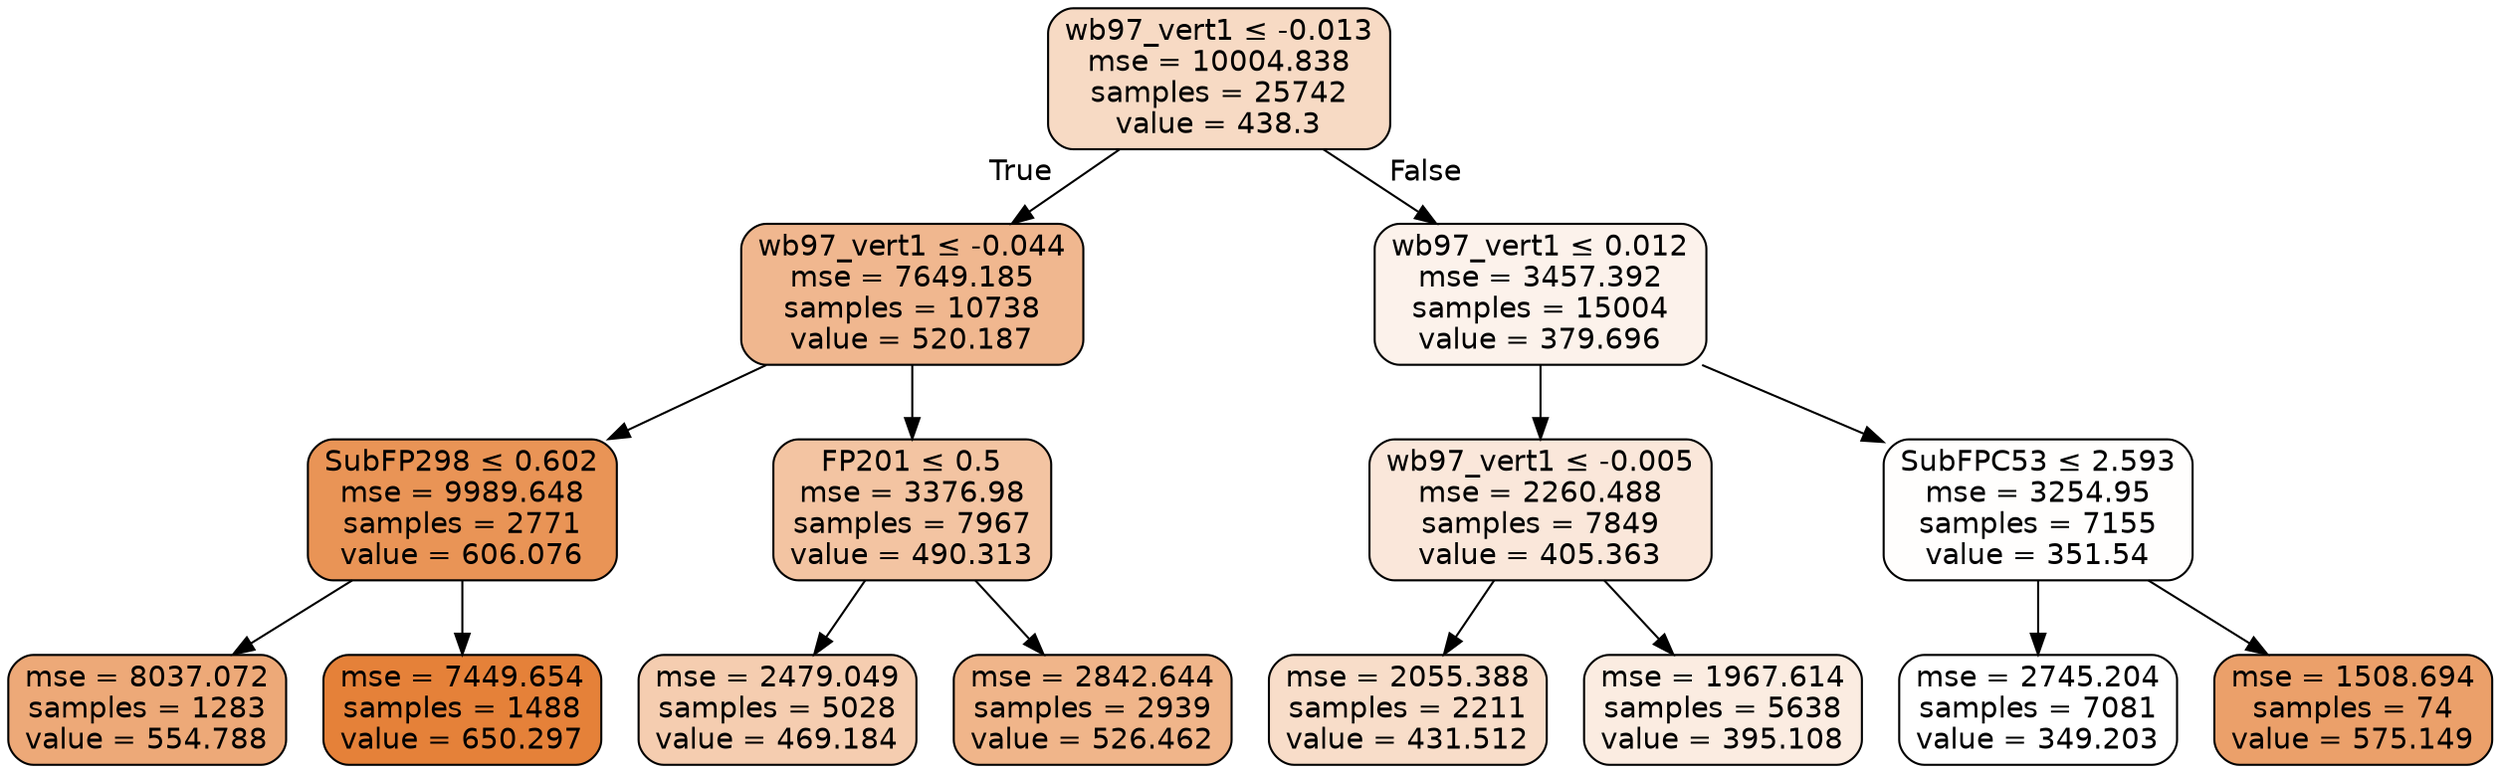 digraph Tree {
node [shape=box, style="filled, rounded", color="black", fontname=helvetica] ;
edge [fontname=helvetica] ;
0 [label=<wb97_vert1 &le; -0.013<br/>mse = 10004.838<br/>samples = 25742<br/>value = 438.3>, fillcolor="#f7dac4"] ;
1 [label=<wb97_vert1 &le; -0.044<br/>mse = 7649.185<br/>samples = 10738<br/>value = 520.187>, fillcolor="#f0b78f"] ;
0 -> 1 [labeldistance=2.5, labelangle=45, headlabel="True"] ;
2 [label=<SubFP298 &le; 0.602<br/>mse = 9989.648<br/>samples = 2771<br/>value = 606.076>, fillcolor="#e99456"] ;
1 -> 2 ;
3 [label=<mse = 8037.072<br/>samples = 1283<br/>value = 554.788>, fillcolor="#eda978"] ;
2 -> 3 ;
4 [label=<mse = 7449.654<br/>samples = 1488<br/>value = 650.297>, fillcolor="#e58139"] ;
2 -> 4 ;
5 [label=<FP201 &le; 0.5<br/>mse = 3376.98<br/>samples = 7967<br/>value = 490.313>, fillcolor="#f3c4a2"] ;
1 -> 5 ;
6 [label=<mse = 2479.049<br/>samples = 5028<br/>value = 469.184>, fillcolor="#f5cdb0"] ;
5 -> 6 ;
7 [label=<mse = 2842.644<br/>samples = 2939<br/>value = 526.462>, fillcolor="#f0b58a"] ;
5 -> 7 ;
8 [label=<wb97_vert1 &le; 0.012<br/>mse = 3457.392<br/>samples = 15004<br/>value = 379.696>, fillcolor="#fcf2eb"] ;
0 -> 8 [labeldistance=2.5, labelangle=-45, headlabel="False"] ;
9 [label=<wb97_vert1 &le; -0.005<br/>mse = 2260.488<br/>samples = 7849<br/>value = 405.363>, fillcolor="#fae7da"] ;
8 -> 9 ;
10 [label=<mse = 2055.388<br/>samples = 2211<br/>value = 431.512>, fillcolor="#f8ddc9"] ;
9 -> 10 ;
11 [label=<mse = 1967.614<br/>samples = 5638<br/>value = 395.108>, fillcolor="#fbece1"] ;
9 -> 11 ;
12 [label=<SubFPC53 &le; 2.593<br/>mse = 3254.95<br/>samples = 7155<br/>value = 351.54>, fillcolor="#fffefd"] ;
8 -> 12 ;
13 [label=<mse = 2745.204<br/>samples = 7081<br/>value = 349.203>, fillcolor="#ffffff"] ;
12 -> 13 ;
14 [label=<mse = 1508.694<br/>samples = 74<br/>value = 575.149>, fillcolor="#eba06a"] ;
12 -> 14 ;
}